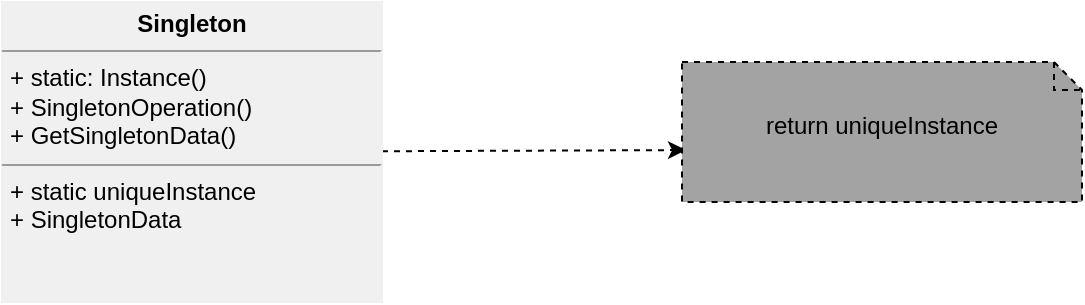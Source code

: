 <mxfile version="13.6.5">
    <diagram id="A7KcoG1OKhPNiW_Xpr2S" name="Page-1">
        <mxGraphModel dx="726" dy="577" grid="1" gridSize="10" guides="1" tooltips="1" connect="1" arrows="1" fold="1" page="1" pageScale="1" pageWidth="1169" pageHeight="827" math="0" shadow="0">
            <root>
                <mxCell id="0"/>
                <mxCell id="1" parent="0"/>
                <mxCell id="8" style="rounded=0;orthogonalLoop=1;jettySize=auto;html=1;entryX=0.01;entryY=0.629;entryDx=0;entryDy=0;entryPerimeter=0;fontColor=#000000;dashed=1;" edge="1" parent="1" source="6" target="7">
                    <mxGeometry relative="1" as="geometry"/>
                </mxCell>
                <mxCell id="6" value="&lt;p style=&quot;margin: 0px ; margin-top: 4px ; text-align: center&quot;&gt;&lt;b&gt;Singleton&lt;/b&gt;&lt;/p&gt;&lt;hr size=&quot;1&quot;&gt;&lt;p style=&quot;margin: 0px ; margin-left: 4px&quot;&gt;+ static: Instance()&lt;br&gt;+ SingletonOperation()&lt;/p&gt;&lt;p style=&quot;margin: 0px ; margin-left: 4px&quot;&gt;+ GetSingletonData()&lt;/p&gt;&lt;hr size=&quot;1&quot;&gt;&lt;p style=&quot;margin: 0px ; margin-left: 4px&quot;&gt;+ static uniqueInstance&lt;br&gt;+ SingletonData&lt;/p&gt;" style="verticalAlign=top;align=left;overflow=fill;fontSize=12;fontFamily=Helvetica;html=1;strokeColor=#F0F0F0;fillColor=#F0F0F0;fontColor=#000000;" vertex="1" parent="1">
                    <mxGeometry x="120" y="100" width="190" height="150" as="geometry"/>
                </mxCell>
                <mxCell id="7" value="return uniqueInstance" style="shape=note;whiteSpace=wrap;html=1;size=14;verticalAlign=middle;align=center;spacingTop=-6;fillColor=#A3A3A3;fontColor=#000000;dashed=1;" vertex="1" parent="1">
                    <mxGeometry x="460" y="130" width="200" height="70" as="geometry"/>
                </mxCell>
            </root>
        </mxGraphModel>
    </diagram>
</mxfile>